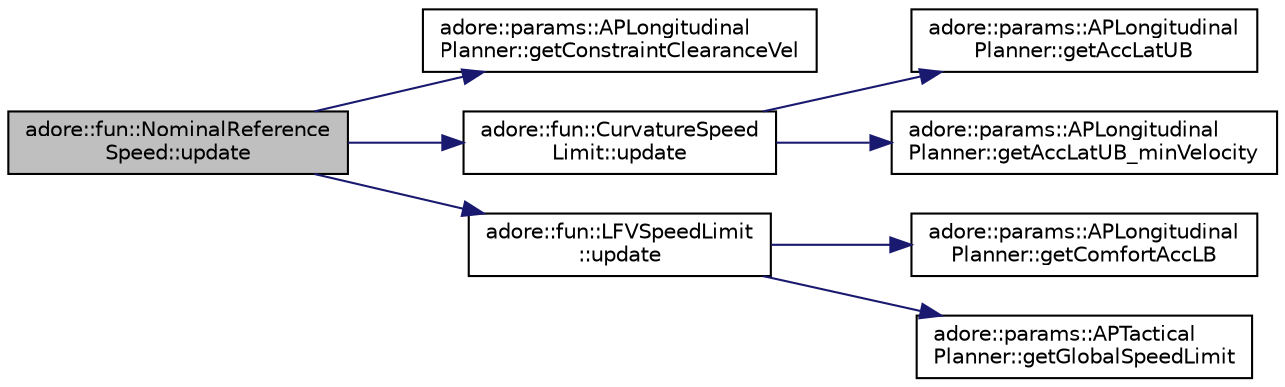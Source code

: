 digraph "adore::fun::NominalReferenceSpeed::update"
{
 // LATEX_PDF_SIZE
  edge [fontname="Helvetica",fontsize="10",labelfontname="Helvetica",labelfontsize="10"];
  node [fontname="Helvetica",fontsize="10",shape=record];
  rankdir="LR";
  Node1 [label="adore::fun::NominalReference\lSpeed::update",height=0.2,width=0.4,color="black", fillcolor="grey75", style="filled", fontcolor="black",tooltip=" "];
  Node1 -> Node2 [color="midnightblue",fontsize="10",style="solid",fontname="Helvetica"];
  Node2 [label="adore::params::APLongitudinal\lPlanner::getConstraintClearanceVel",height=0.2,width=0.4,color="black", fillcolor="white", style="filled",URL="$classadore_1_1params_1_1APLongitudinalPlanner.html#a6cf09148c799ba24cd77043b705299db",tooltip="getConstraintClearanceVel returns the offset of the reference from the velocity constraints"];
  Node1 -> Node3 [color="midnightblue",fontsize="10",style="solid",fontname="Helvetica"];
  Node3 [label="adore::fun::CurvatureSpeed\lLimit::update",height=0.2,width=0.4,color="black", fillcolor="white", style="filled",URL="$classadore_1_1fun_1_1CurvatureSpeedLimit.html#a8c20f0b183aa9fea46c54637350ae706",tooltip=" "];
  Node3 -> Node4 [color="midnightblue",fontsize="10",style="solid",fontname="Helvetica"];
  Node4 [label="adore::params::APLongitudinal\lPlanner::getAccLatUB",height=0.2,width=0.4,color="black", fillcolor="white", style="filled",URL="$classadore_1_1params_1_1APLongitudinalPlanner.html#a107c8d434c01a9944d8434b289781776",tooltip="getAccLatUB returns the absolute lateral acceleration bound which has to be maintained by reducing sp..."];
  Node3 -> Node5 [color="midnightblue",fontsize="10",style="solid",fontname="Helvetica"];
  Node5 [label="adore::params::APLongitudinal\lPlanner::getAccLatUB_minVelocity",height=0.2,width=0.4,color="black", fillcolor="white", style="filled",URL="$classadore_1_1params_1_1APLongitudinalPlanner.html#a436db3b2faf5aa2826d8ea0213c0ef6e",tooltip="getAccLatUB_minVelocity returns the minimum velocity, which is always feasible despite getAccLatUB"];
  Node1 -> Node6 [color="midnightblue",fontsize="10",style="solid",fontname="Helvetica"];
  Node6 [label="adore::fun::LFVSpeedLimit\l::update",height=0.2,width=0.4,color="black", fillcolor="white", style="filled",URL="$classadore_1_1fun_1_1LFVSpeedLimit.html#a3430553d0d85ee7fdb47034dfa3cdbb7",tooltip=" "];
  Node6 -> Node7 [color="midnightblue",fontsize="10",style="solid",fontname="Helvetica"];
  Node7 [label="adore::params::APLongitudinal\lPlanner::getComfortAccLB",height=0.2,width=0.4,color="black", fillcolor="white", style="filled",URL="$classadore_1_1params_1_1APLongitudinalPlanner.html#ac391000600a4fc20222d358eaa627021",tooltip="getAccLB returns longitudinal acceleration lower bound"];
  Node6 -> Node8 [color="midnightblue",fontsize="10",style="solid",fontname="Helvetica"];
  Node8 [label="adore::params::APTactical\lPlanner::getGlobalSpeedLimit",height=0.2,width=0.4,color="black", fillcolor="white", style="filled",URL="$classadore_1_1params_1_1APTacticalPlanner.html#a460ea5d1ffedca767a3644ec27fbb30d",tooltip=" "];
}
